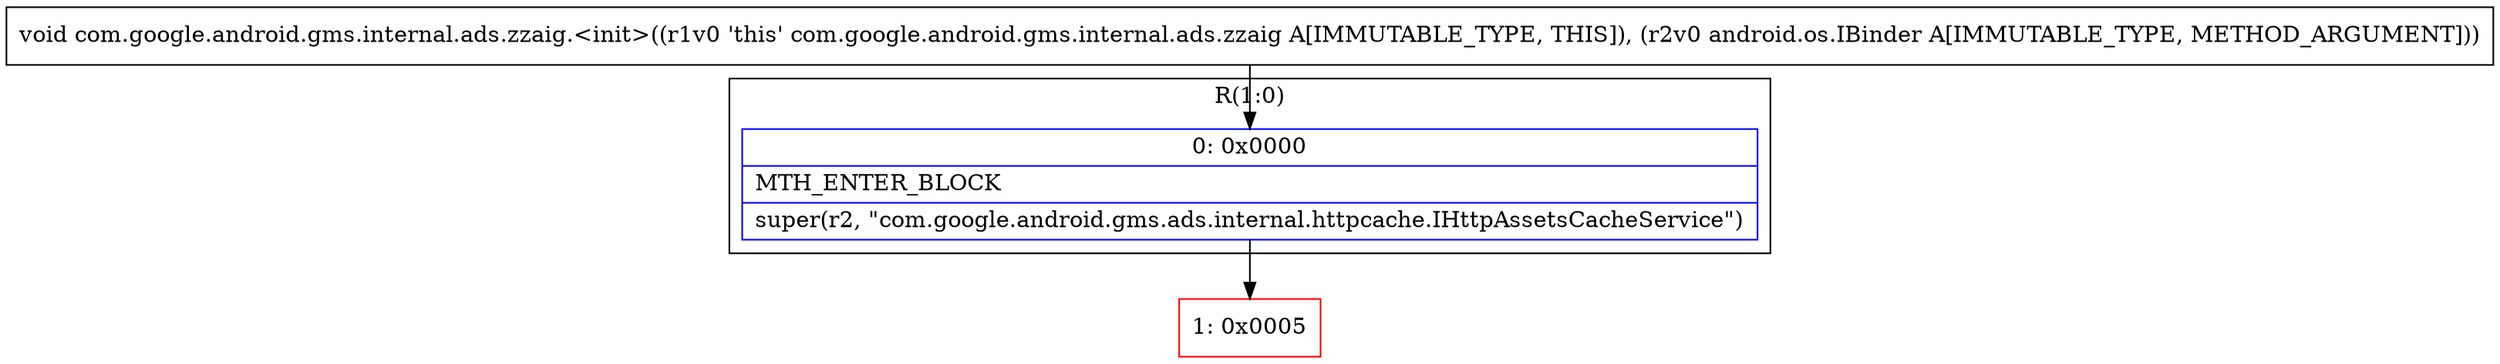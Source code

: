 digraph "CFG forcom.google.android.gms.internal.ads.zzaig.\<init\>(Landroid\/os\/IBinder;)V" {
subgraph cluster_Region_1380215732 {
label = "R(1:0)";
node [shape=record,color=blue];
Node_0 [shape=record,label="{0\:\ 0x0000|MTH_ENTER_BLOCK\l|super(r2, \"com.google.android.gms.ads.internal.httpcache.IHttpAssetsCacheService\")\l}"];
}
Node_1 [shape=record,color=red,label="{1\:\ 0x0005}"];
MethodNode[shape=record,label="{void com.google.android.gms.internal.ads.zzaig.\<init\>((r1v0 'this' com.google.android.gms.internal.ads.zzaig A[IMMUTABLE_TYPE, THIS]), (r2v0 android.os.IBinder A[IMMUTABLE_TYPE, METHOD_ARGUMENT])) }"];
MethodNode -> Node_0;
Node_0 -> Node_1;
}


